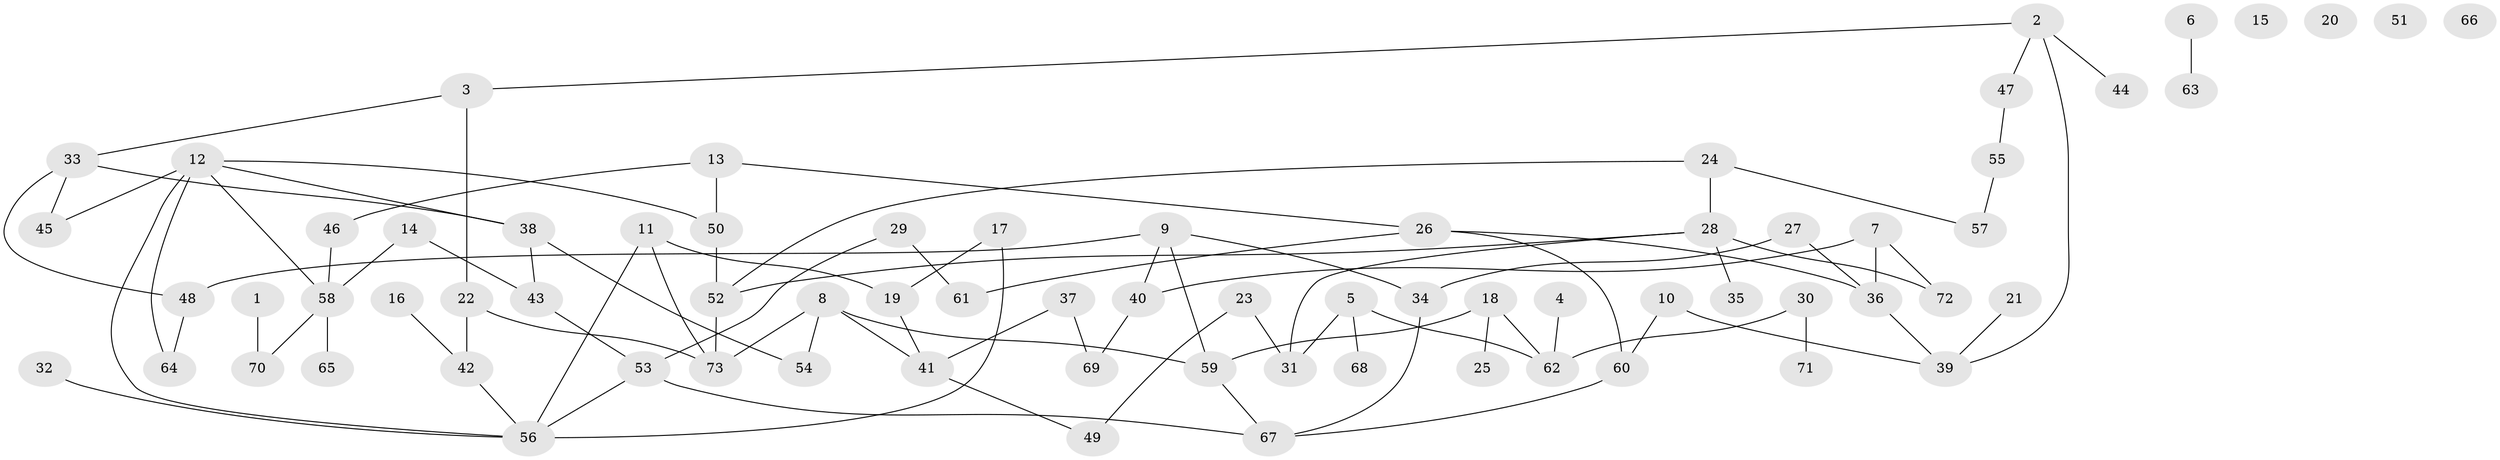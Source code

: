 // Generated by graph-tools (version 1.1) at 2025/00/03/09/25 03:00:48]
// undirected, 73 vertices, 93 edges
graph export_dot {
graph [start="1"]
  node [color=gray90,style=filled];
  1;
  2;
  3;
  4;
  5;
  6;
  7;
  8;
  9;
  10;
  11;
  12;
  13;
  14;
  15;
  16;
  17;
  18;
  19;
  20;
  21;
  22;
  23;
  24;
  25;
  26;
  27;
  28;
  29;
  30;
  31;
  32;
  33;
  34;
  35;
  36;
  37;
  38;
  39;
  40;
  41;
  42;
  43;
  44;
  45;
  46;
  47;
  48;
  49;
  50;
  51;
  52;
  53;
  54;
  55;
  56;
  57;
  58;
  59;
  60;
  61;
  62;
  63;
  64;
  65;
  66;
  67;
  68;
  69;
  70;
  71;
  72;
  73;
  1 -- 70;
  2 -- 3;
  2 -- 39;
  2 -- 44;
  2 -- 47;
  3 -- 22;
  3 -- 33;
  4 -- 62;
  5 -- 31;
  5 -- 62;
  5 -- 68;
  6 -- 63;
  7 -- 36;
  7 -- 40;
  7 -- 72;
  8 -- 41;
  8 -- 54;
  8 -- 59;
  8 -- 73;
  9 -- 34;
  9 -- 40;
  9 -- 48;
  9 -- 59;
  10 -- 39;
  10 -- 60;
  11 -- 19;
  11 -- 56;
  11 -- 73;
  12 -- 38;
  12 -- 45;
  12 -- 50;
  12 -- 56;
  12 -- 58;
  12 -- 64;
  13 -- 26;
  13 -- 46;
  13 -- 50;
  14 -- 43;
  14 -- 58;
  16 -- 42;
  17 -- 19;
  17 -- 56;
  18 -- 25;
  18 -- 59;
  18 -- 62;
  19 -- 41;
  21 -- 39;
  22 -- 42;
  22 -- 73;
  23 -- 31;
  23 -- 49;
  24 -- 28;
  24 -- 52;
  24 -- 57;
  26 -- 36;
  26 -- 60;
  26 -- 61;
  27 -- 34;
  27 -- 36;
  28 -- 31;
  28 -- 35;
  28 -- 52;
  28 -- 72;
  29 -- 53;
  29 -- 61;
  30 -- 62;
  30 -- 71;
  32 -- 56;
  33 -- 38;
  33 -- 45;
  33 -- 48;
  34 -- 67;
  36 -- 39;
  37 -- 41;
  37 -- 69;
  38 -- 43;
  38 -- 54;
  40 -- 69;
  41 -- 49;
  42 -- 56;
  43 -- 53;
  46 -- 58;
  47 -- 55;
  48 -- 64;
  50 -- 52;
  52 -- 73;
  53 -- 56;
  53 -- 67;
  55 -- 57;
  58 -- 65;
  58 -- 70;
  59 -- 67;
  60 -- 67;
}
